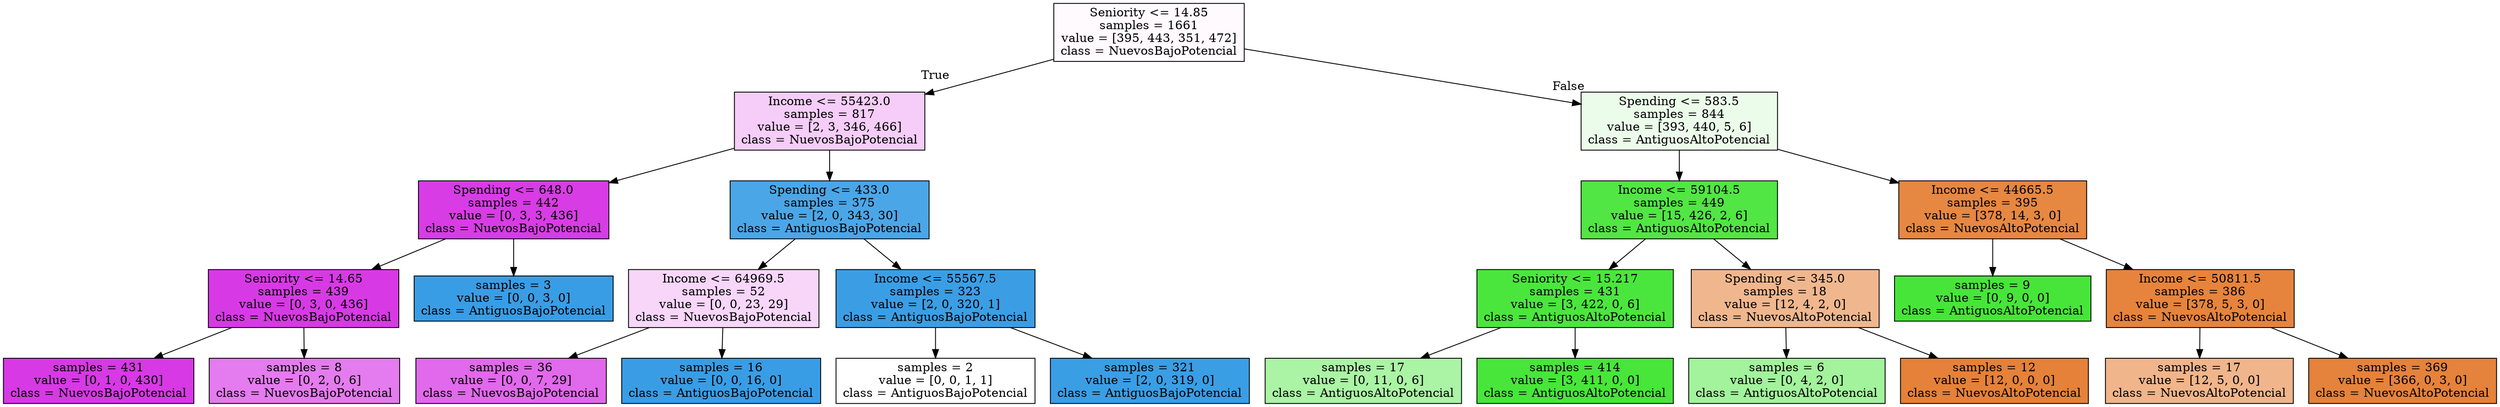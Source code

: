 digraph Tree {
node [shape=box, style="filled", color="black"] ;
0 [label="Seniority <= 14.85\nsamples = 1661\nvalue = [395, 443, 351, 472]\nclass = NuevosBajoPotencial", fillcolor="#fefafe"] ;
1 [label="Income <= 55423.0\nsamples = 817\nvalue = [2, 3, 346, 466]\nclass = NuevosBajoPotencial", fillcolor="#f5cdf8"] ;
0 -> 1 [labeldistance=2.5, labelangle=45, headlabel="True"] ;
2 [label="Spending <= 648.0\nsamples = 442\nvalue = [0, 3, 3, 436]\nclass = NuevosBajoPotencial", fillcolor="#d83ce5"] ;
1 -> 2 ;
3 [label="Seniority <= 14.65\nsamples = 439\nvalue = [0, 3, 0, 436]\nclass = NuevosBajoPotencial", fillcolor="#d73ae5"] ;
2 -> 3 ;
4 [label="samples = 431\nvalue = [0, 1, 0, 430]\nclass = NuevosBajoPotencial", fillcolor="#d739e5"] ;
3 -> 4 ;
5 [label="samples = 8\nvalue = [0, 2, 0, 6]\nclass = NuevosBajoPotencial", fillcolor="#e47bee"] ;
3 -> 5 ;
6 [label="samples = 3\nvalue = [0, 0, 3, 0]\nclass = AntiguosBajoPotencial", fillcolor="#399de5"] ;
2 -> 6 ;
7 [label="Spending <= 433.0\nsamples = 375\nvalue = [2, 0, 343, 30]\nclass = AntiguosBajoPotencial", fillcolor="#4ba6e7"] ;
1 -> 7 ;
8 [label="Income <= 64969.5\nsamples = 52\nvalue = [0, 0, 23, 29]\nclass = NuevosBajoPotencial", fillcolor="#f7d6fa"] ;
7 -> 8 ;
9 [label="samples = 36\nvalue = [0, 0, 7, 29]\nclass = NuevosBajoPotencial", fillcolor="#e169eb"] ;
8 -> 9 ;
10 [label="samples = 16\nvalue = [0, 0, 16, 0]\nclass = AntiguosBajoPotencial", fillcolor="#399de5"] ;
8 -> 10 ;
11 [label="Income <= 55567.5\nsamples = 323\nvalue = [2, 0, 320, 1]\nclass = AntiguosBajoPotencial", fillcolor="#3b9ee5"] ;
7 -> 11 ;
12 [label="samples = 2\nvalue = [0, 0, 1, 1]\nclass = AntiguosBajoPotencial", fillcolor="#ffffff"] ;
11 -> 12 ;
13 [label="samples = 321\nvalue = [2, 0, 319, 0]\nclass = AntiguosBajoPotencial", fillcolor="#3a9ee5"] ;
11 -> 13 ;
14 [label="Spending <= 583.5\nsamples = 844\nvalue = [393, 440, 5, 6]\nclass = AntiguosAltoPotencial", fillcolor="#ecfcea"] ;
0 -> 14 [labeldistance=2.5, labelangle=-45, headlabel="False"] ;
15 [label="Income <= 59104.5\nsamples = 449\nvalue = [15, 426, 2, 6]\nclass = AntiguosAltoPotencial", fillcolor="#51e643"] ;
14 -> 15 ;
16 [label="Seniority <= 15.217\nsamples = 431\nvalue = [3, 422, 0, 6]\nclass = AntiguosAltoPotencial", fillcolor="#4be63d"] ;
15 -> 16 ;
17 [label="samples = 17\nvalue = [0, 11, 0, 6]\nclass = AntiguosAltoPotencial", fillcolor="#abf3a5"] ;
16 -> 17 ;
18 [label="samples = 414\nvalue = [3, 411, 0, 0]\nclass = AntiguosAltoPotencial", fillcolor="#48e53a"] ;
16 -> 18 ;
19 [label="Spending <= 345.0\nsamples = 18\nvalue = [12, 4, 2, 0]\nclass = NuevosAltoPotencial", fillcolor="#f0b78e"] ;
15 -> 19 ;
20 [label="samples = 6\nvalue = [0, 4, 2, 0]\nclass = AntiguosAltoPotencial", fillcolor="#a3f29c"] ;
19 -> 20 ;
21 [label="samples = 12\nvalue = [12, 0, 0, 0]\nclass = NuevosAltoPotencial", fillcolor="#e58139"] ;
19 -> 21 ;
22 [label="Income <= 44665.5\nsamples = 395\nvalue = [378, 14, 3, 0]\nclass = NuevosAltoPotencial", fillcolor="#e68742"] ;
14 -> 22 ;
23 [label="samples = 9\nvalue = [0, 9, 0, 0]\nclass = AntiguosAltoPotencial", fillcolor="#47e539"] ;
22 -> 23 ;
24 [label="Income <= 50811.5\nsamples = 386\nvalue = [378, 5, 3, 0]\nclass = NuevosAltoPotencial", fillcolor="#e6843d"] ;
22 -> 24 ;
25 [label="samples = 17\nvalue = [12, 5, 0, 0]\nclass = NuevosAltoPotencial", fillcolor="#f0b58b"] ;
24 -> 25 ;
26 [label="samples = 369\nvalue = [366, 0, 3, 0]\nclass = NuevosAltoPotencial", fillcolor="#e5823b"] ;
24 -> 26 ;
}